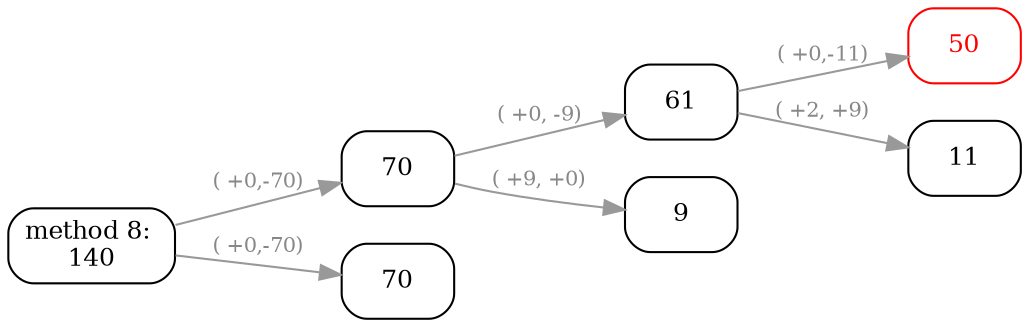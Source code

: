 // comment
digraph "method 8" {
	graph [rankdir=LR]
	node [color=black fontcolor=black fontsize=12 shape=box style=rounded]
	edge [color="#999999" fontcolor="#888888" fontsize=10]
	"08_00_0" [label="method 8: 
140"]
	"08_1_1" [label=70]
	"08_1_2" [label=70]
	"08_00_0" -> "08_1_1" [label="( +0,-70)"]
	"08_00_0" -> "08_1_2" [label="( +0,-70)"]
	"08_2_1" [label=61]
	"08_2_2" [label=9]
	"08_1_1" -> "08_2_1" [label="( +0, -9)"]
	"08_1_1" -> "08_2_2" [label="( +9, +0)"]
	"08_3_1" [label=50 color=red fontcolor=red]
	"08_3_2" [label=11]
	"08_2_1" -> "08_3_1" [label="( +0,-11)"]
	"08_2_1" -> "08_3_2" [label="( +2, +9)"]
}
